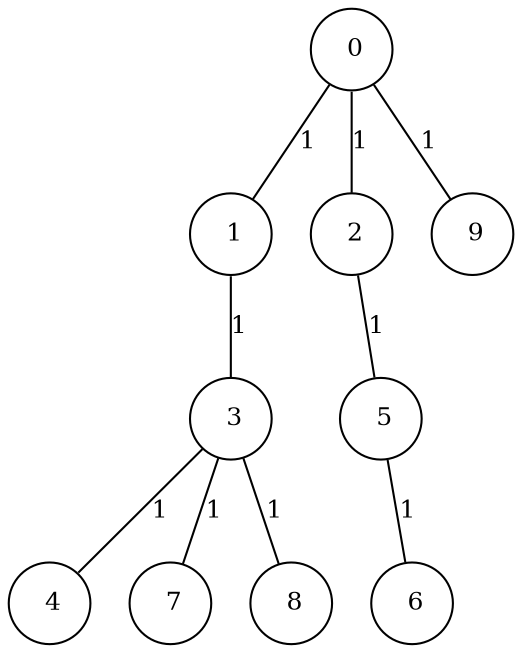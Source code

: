 graph G {
size="8.5,11;"
ratio = "expand;"
fixedsize="true;"
overlap="scale;"
node[shape=circle,width=.12,hight=.12,fontsize=12]
edge[fontsize=12]

0[label=" 0" color=black, pos="2.6842185,1.4824907!"];
1[label=" 1" color=black, pos="1.9502524,0.14766001!"];
2[label=" 2" color=black, pos="2.6410806,0.61959648!"];
3[label=" 3" color=black, pos="2.7860021,2.4470336!"];
4[label=" 4" color=black, pos="1.1875331,2.5564438!"];
5[label=" 5" color=black, pos="2.1696071,0.10317119!"];
6[label=" 6" color=black, pos="1.4954441,2.9847517!"];
7[label=" 7" color=black, pos="2.684445,1.7497709!"];
8[label=" 8" color=black, pos="1.2941604,0.5844885!"];
9[label=" 9" color=black, pos="2.1523898,2.1254749!"];
0--1[label="1"]
0--2[label="1"]
0--9[label="1"]
1--3[label="1"]
2--5[label="1"]
3--4[label="1"]
3--7[label="1"]
3--8[label="1"]
5--6[label="1"]

}
